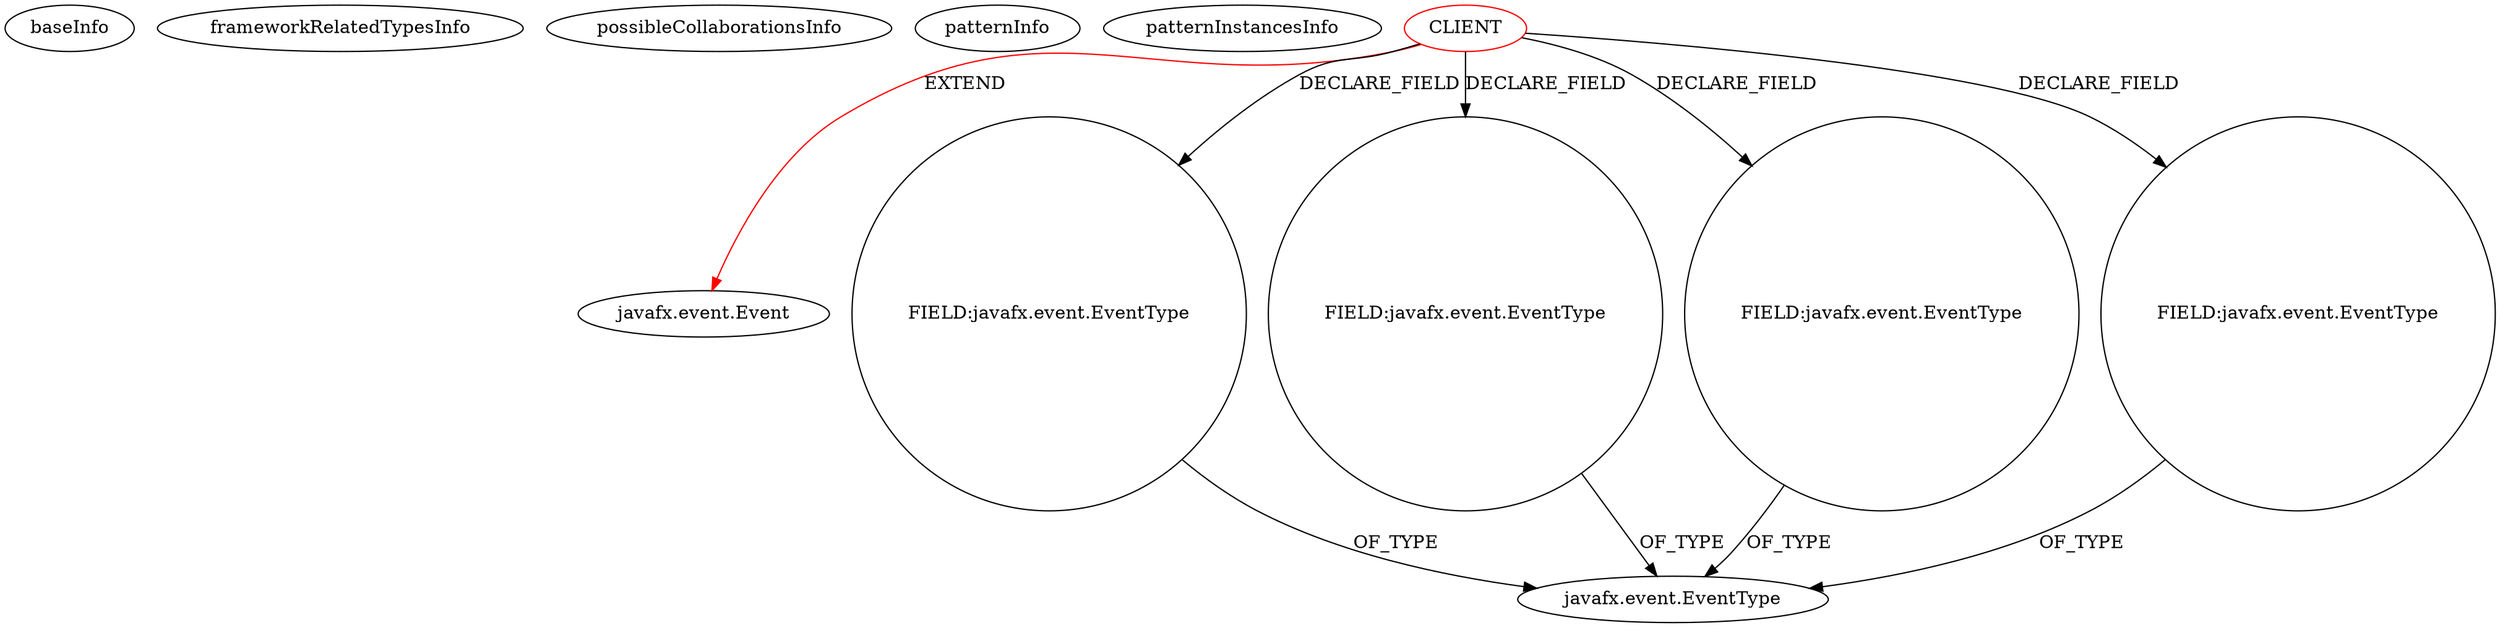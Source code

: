 digraph {
baseInfo[graphId=420,category="pattern",isAnonymous=false,possibleRelation=false]
frameworkRelatedTypesInfo[0="javafx.event.Event"]
possibleCollaborationsInfo[]
patternInfo[frequency=2.0,patternRootClient=0]
patternInstancesInfo[0="mfischbo-fxplumber~/mfischbo-fxplumber/fxplumber-master/fxplumber/src/main/java/de/artignition/fxplumber/event/ConnectorEvent.java~ConnectorEvent~3610",1="mfischbo-fxplumber~/mfischbo-fxplumber/fxplumber-master/fxplumber/src/main/java/de/artignition/fxplumber/event/ConnectionEvent.java~ConnectionEvent~3608"]
1[label="javafx.event.Event",vertexType="FRAMEWORK_CLASS_TYPE",isFrameworkType=false]
0[label="CLIENT",vertexType="ROOT_CLIENT_CLASS_DECLARATION",isFrameworkType=false,color=red]
4[label="FIELD:javafx.event.EventType",vertexType="FIELD_DECLARATION",isFrameworkType=false,shape=circle]
8[label="FIELD:javafx.event.EventType",vertexType="FIELD_DECLARATION",isFrameworkType=false,shape=circle]
6[label="FIELD:javafx.event.EventType",vertexType="FIELD_DECLARATION",isFrameworkType=false,shape=circle]
2[label="FIELD:javafx.event.EventType",vertexType="FIELD_DECLARATION",isFrameworkType=false,shape=circle]
3[label="javafx.event.EventType",vertexType="FRAMEWORK_CLASS_TYPE",isFrameworkType=false]
0->8[label="DECLARE_FIELD"]
0->6[label="DECLARE_FIELD"]
0->4[label="DECLARE_FIELD"]
8->3[label="OF_TYPE"]
0->1[label="EXTEND",color=red]
0->2[label="DECLARE_FIELD"]
4->3[label="OF_TYPE"]
6->3[label="OF_TYPE"]
2->3[label="OF_TYPE"]
}
